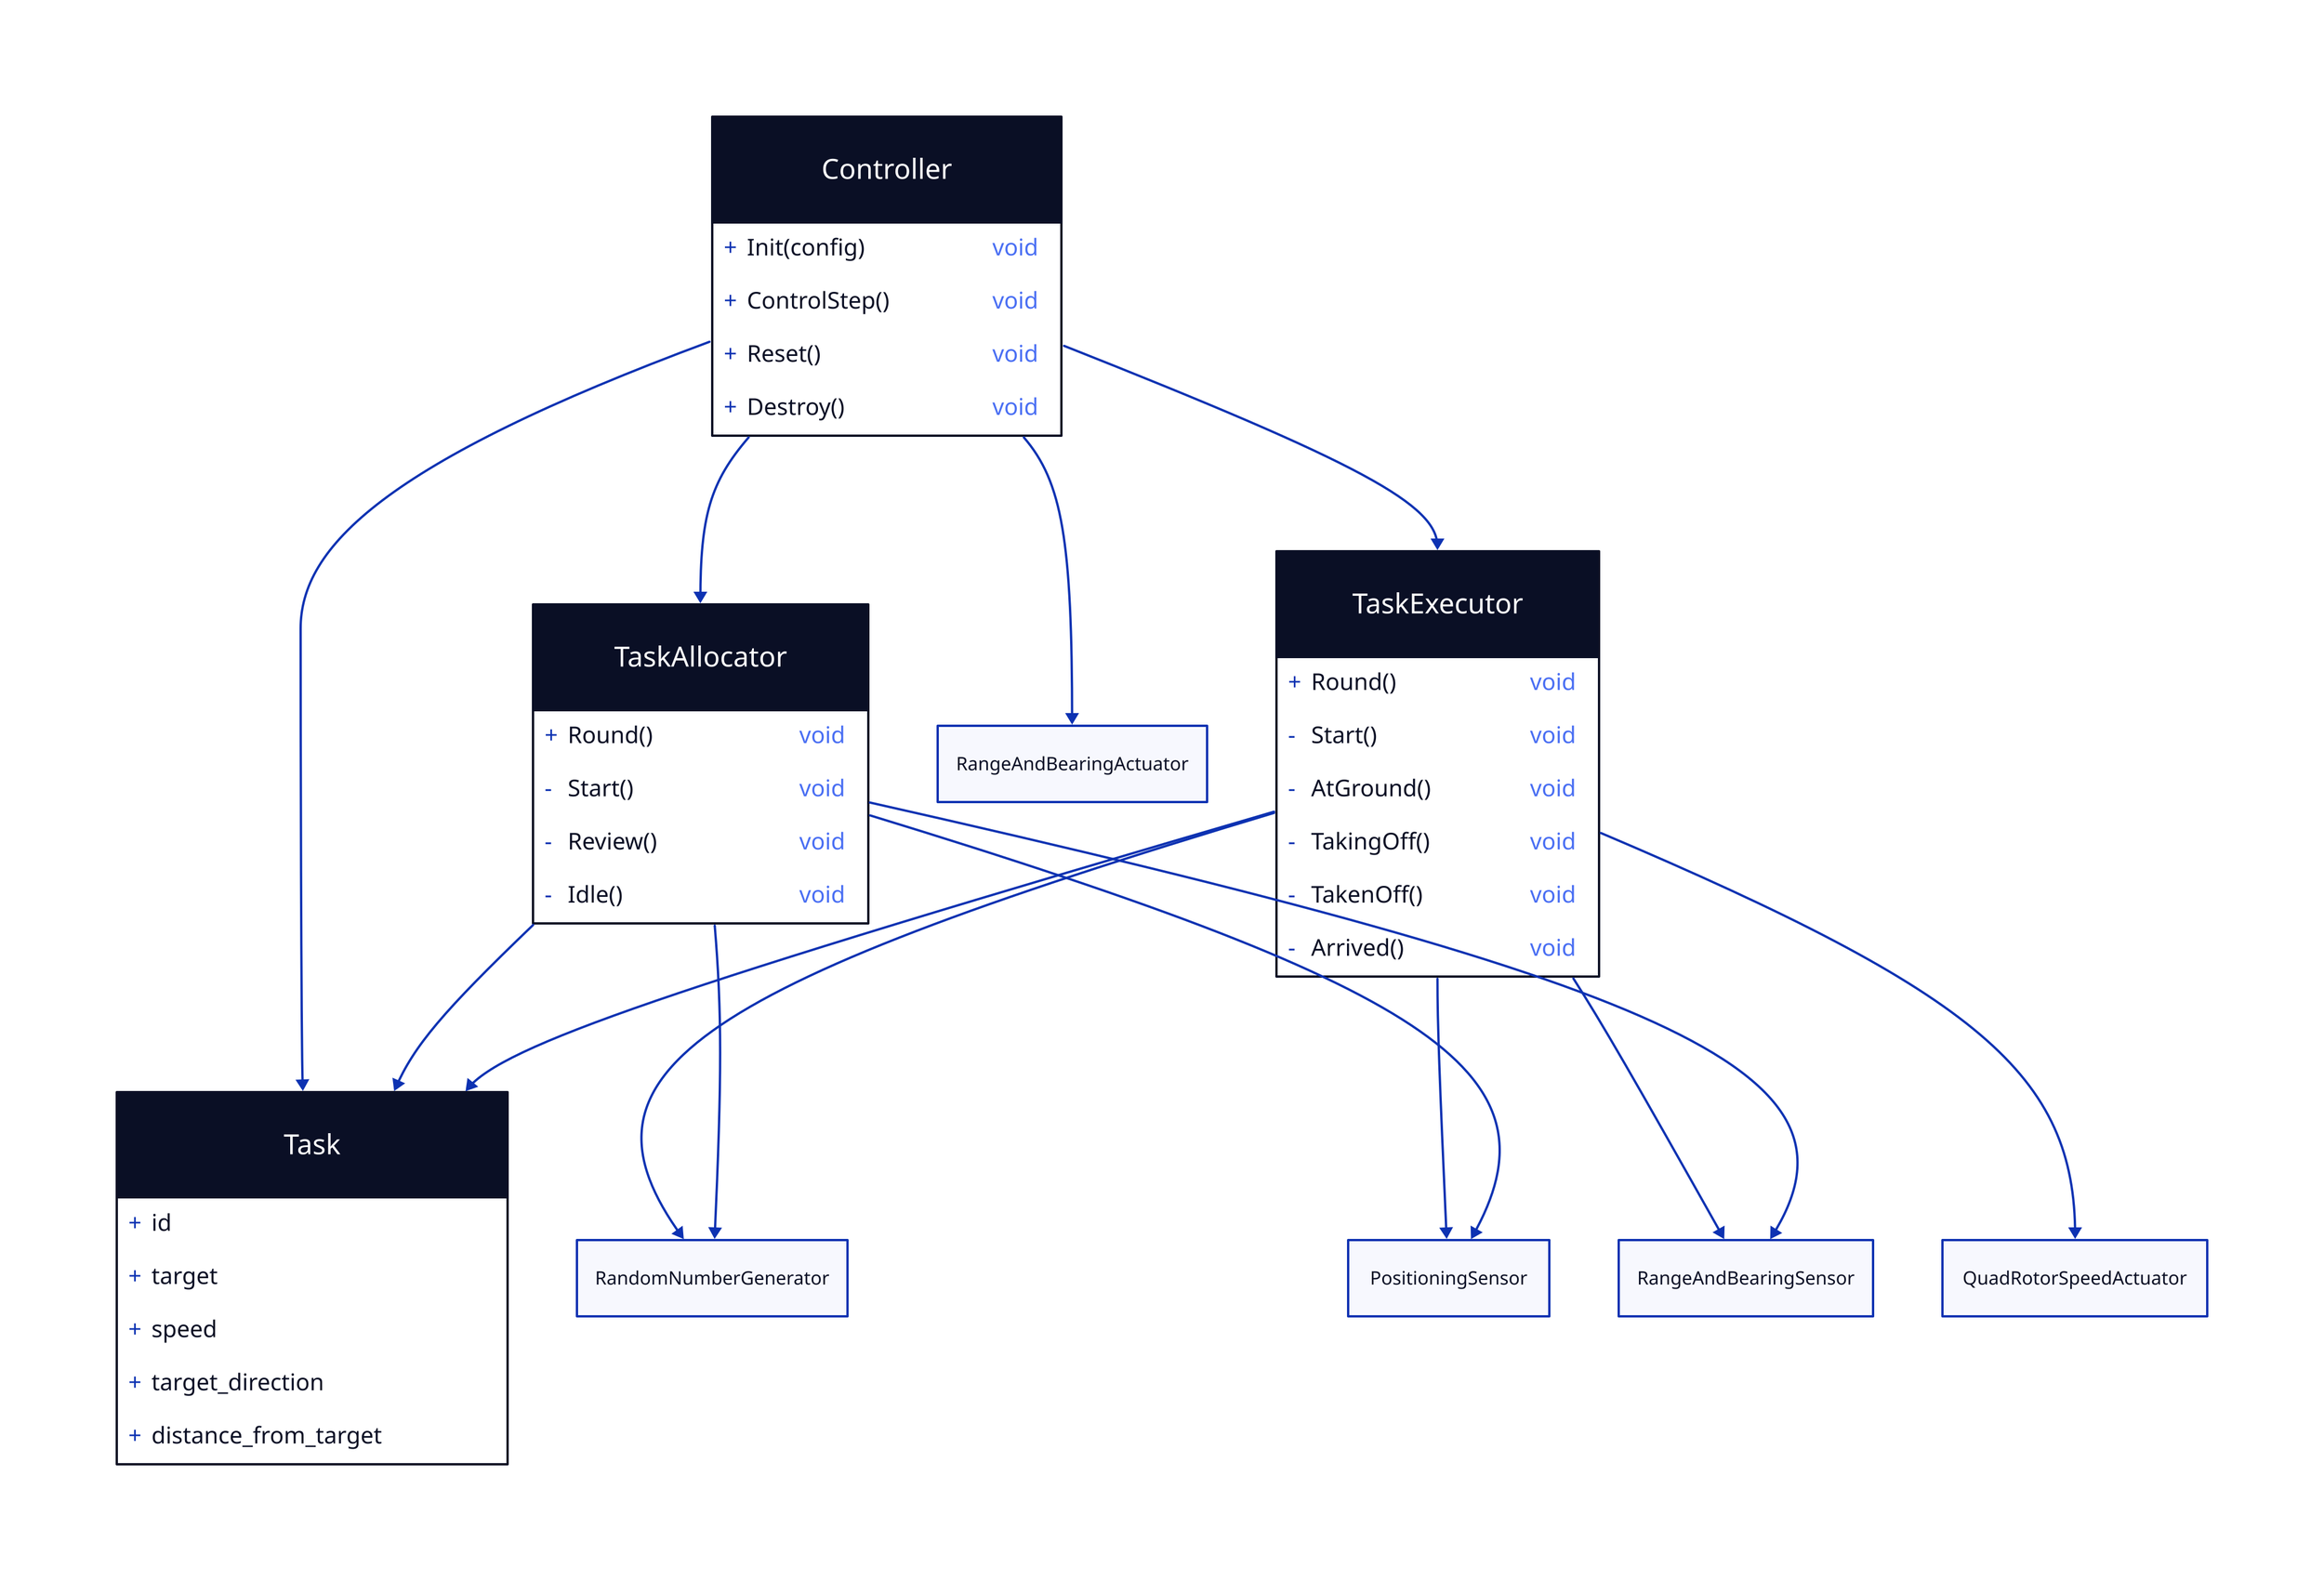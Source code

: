 Controller: {
  shape: class
  Init(config)
  ControlStep()
  Reset()
  Destroy()
}

Task: {
  shape: class
  id
  target
  speed
  target_direction
  distance_from_target
}

TaskAllocator: {
  shape: class
  + Round()
  - Start()
  - Review()
  - Idle()
}

TaskExecutor: {
  shape: class
  + Round()
  - Start()
  - AtGround()
  - TakingOff()
  - TakenOff()
  - Arrived()
}

Controller -> RangeAndBearingActuator

TaskExecutor -> RandomNumberGenerator
TaskExecutor -> PositioningSensor
TaskExecutor -> RangeAndBearingSensor
TaskExecutor -> QuadRotorSpeedActuator

TaskAllocator -> RandomNumberGenerator
TaskAllocator -> PositioningSensor
TaskAllocator -> RangeAndBearingSensor

Controller -> Task
Controller -> TaskAllocator -> Task
Controller -> TaskExecutor -> Task
